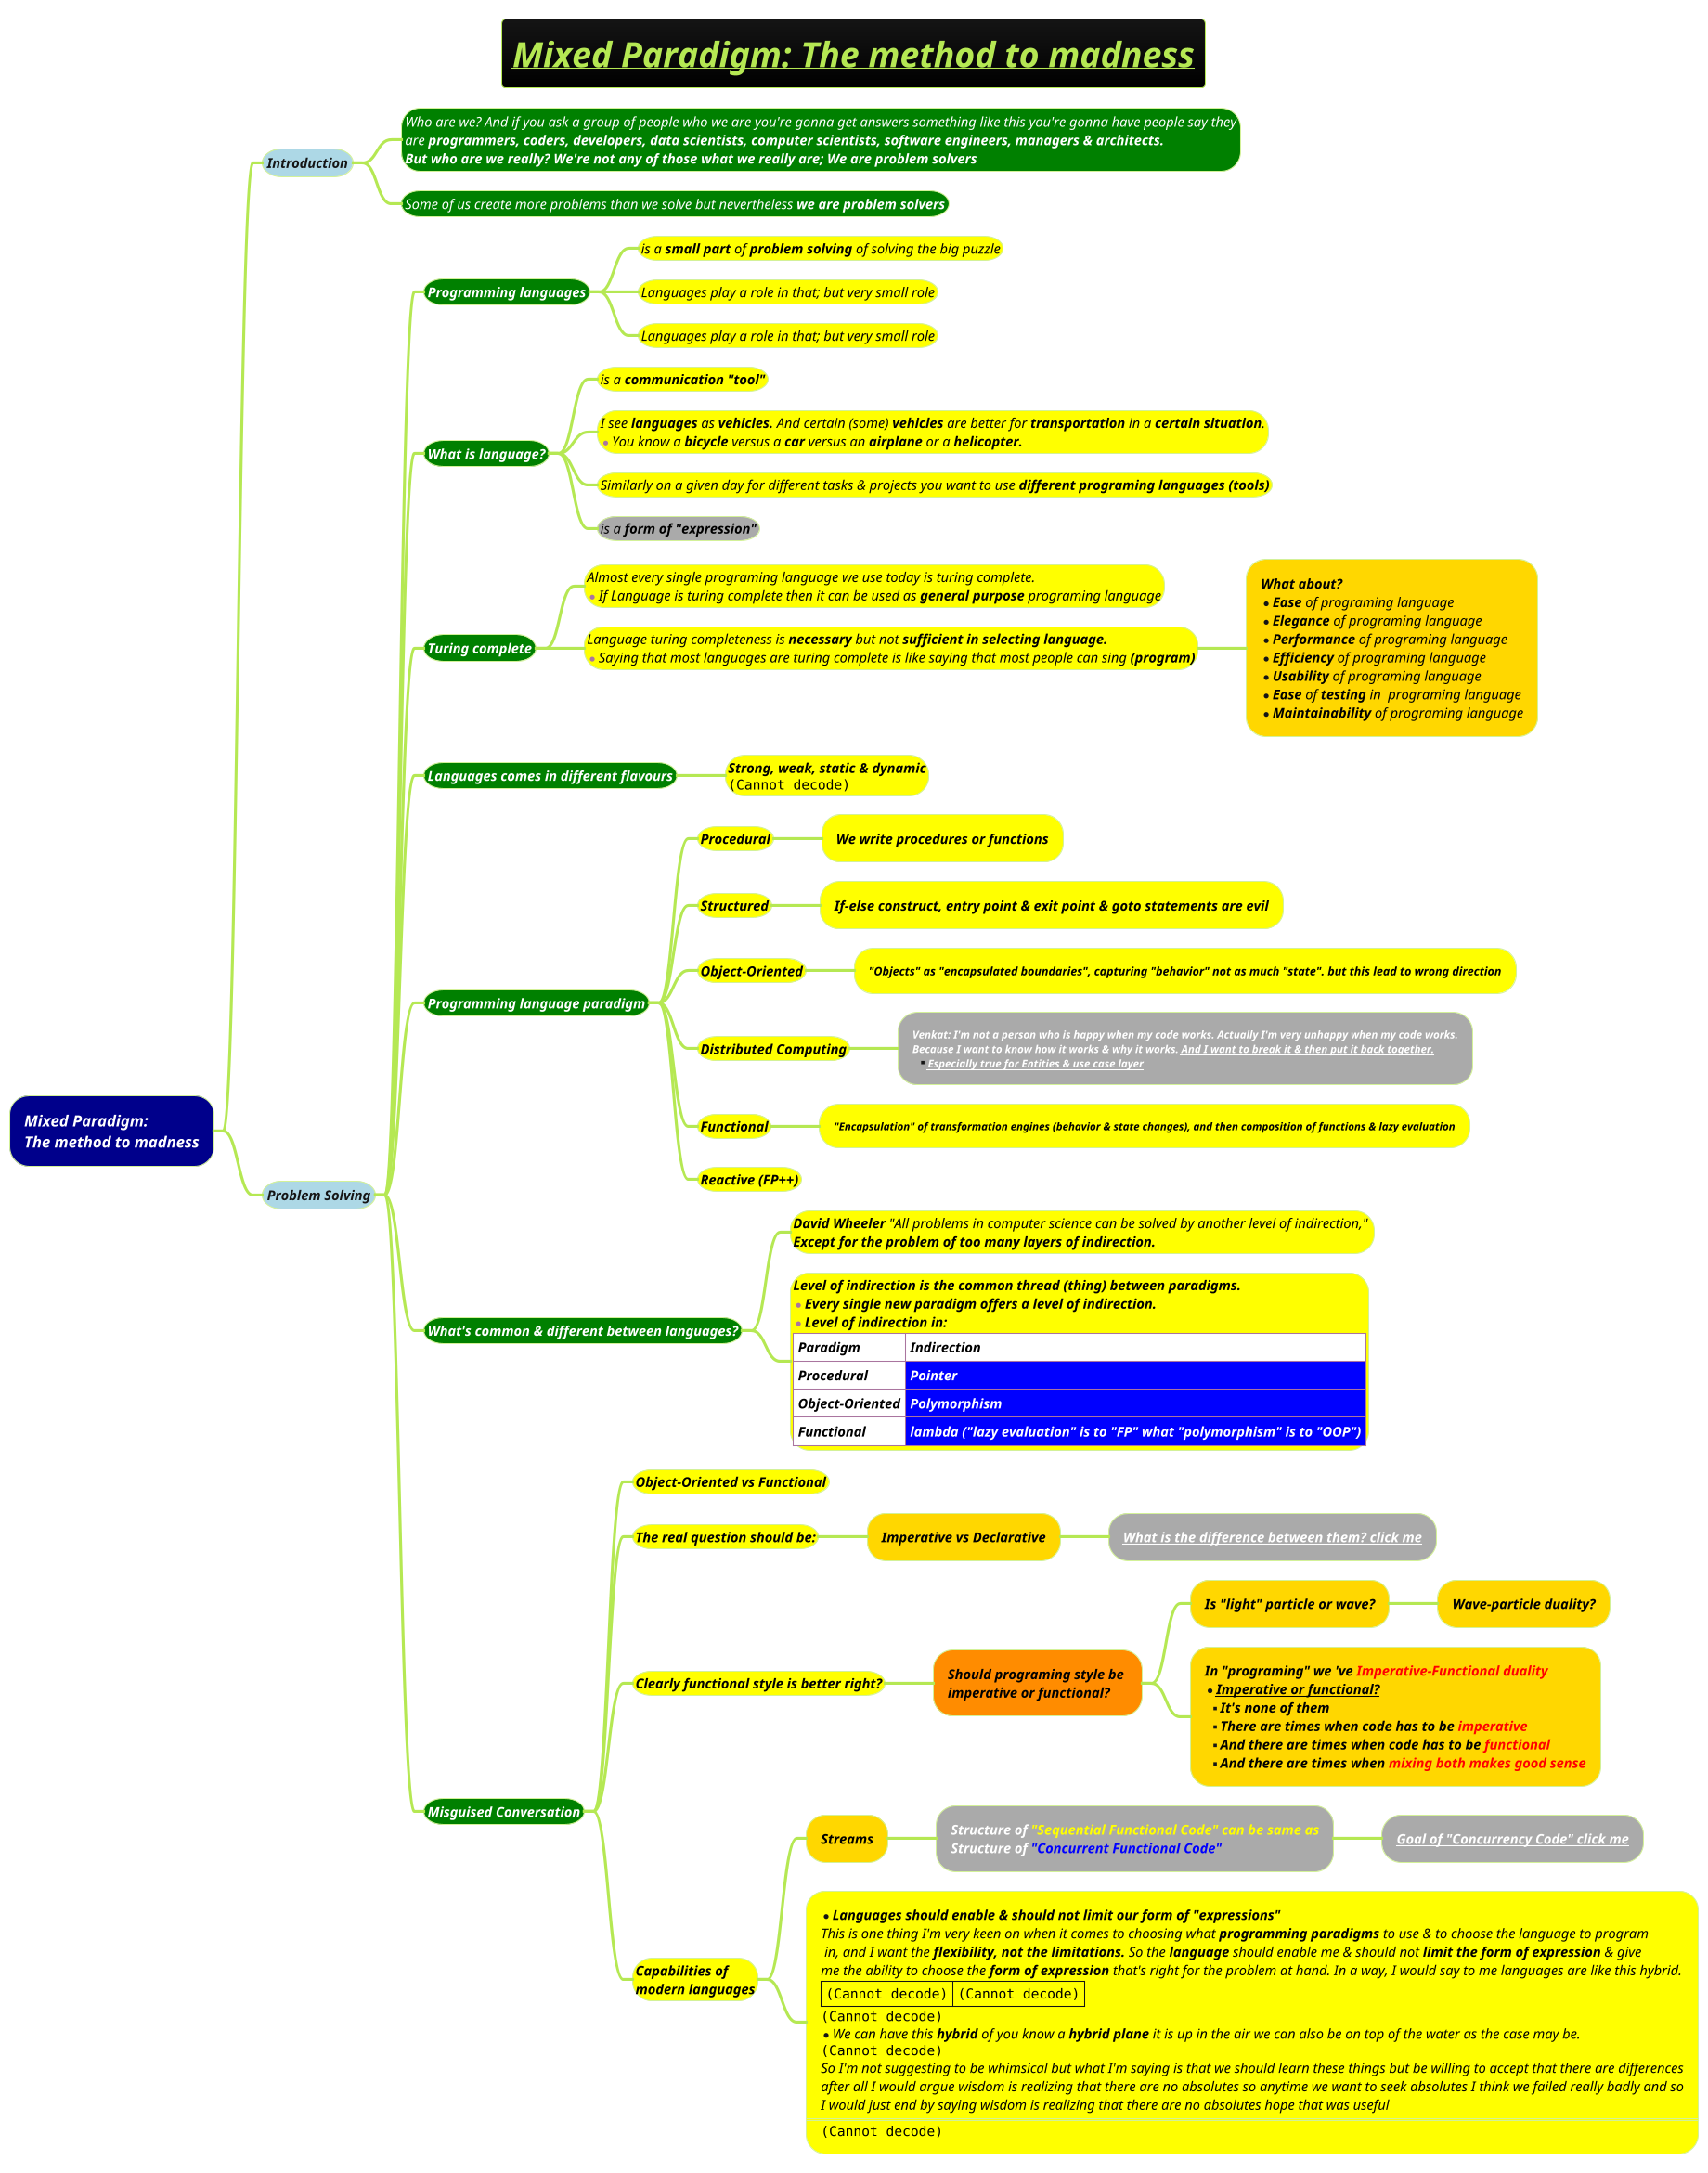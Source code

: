 @startmindmap
title =<b><i><u>Mixed Paradigm: The method to madness
!theme hacker

*[#darkblue] <color #white><i>Mixed Paradigm:\n<color #white><i>The method to madness
**[#lightblue] <i>Introduction
***[#green]:<size:14><color #white><i>Who are we? And if you ask a group of people who we are you're gonna get answers something like this you're gonna have people say they
<size:14><color #white><i>are <b>programmers, coders, developers, data scientists, computer scientists, software engineers, managers & architects.
<size:14><color #white><i><b>But who are we really? We're not any of those what we really are; **We are problem solvers**;
***[#green] <size:14><color #white><i>Some of us create more problems than we solve but nevertheless <b>we are problem solvers
**[#lightblue] <i>Problem Solving
***[#green] <size:14><color #white><i><b>Programming languages
****[#yellow] <size:14><color #black><i>is a **small part** of <b>problem solving</b> of solving the big puzzle
****[#yellow] <size:14><color #black><i>Languages play a role in that; but very small role
****[#yellow] <size:14><color #black><i>Languages play a role in that; but very small role
***[#green] <size:14><color #white><i><b>What is language?
****[#yellow] <size:14><color #black><i>is a <b>communication "tool"
****[#yellow]:<size:14><color #black><i>I see **languages** as **vehicles.** And certain (some) **vehicles** are better for **transportation** in a **certain situation**.
*<size:14><color #black><i>You know a **bicycle** versus a **car** versus an **airplane** or a <b>helicopter.;
****[#yellow] <size:14><color #black><i>Similarly on a given day for different tasks & projects you want to use <b>different programing languages (tools)
****[#a] <size:14><color #black><i>is a <b>form of "expression"
***[#green] <size:14><color #white><i><b>Turing complete
****[#yellow] <size:14><color #black><i>Almost every single programing language we use today is turing complete. \n*<size:14><color #black><i>If Language is turing complete then it can be used as **general purpose** programing language

****[#yellow] <size:14><color #black><i>Language turing completeness is **necessary** but not <b>sufficient in selecting language.\n*<size:14><color #black><i>Saying that most languages are turing complete is like saying that most people can sing <b>(program)
*****[#gold]:<size:14><color #black><i><b>What about?
*<size:14><color #black><i>**Ease** of programing language
*<size:14><color #black><i>**Elegance** of programing language
*<size:14><color #black><i>**Performance** of programing language
*<size:14><color #black><i>**Efficiency** of programing language
*<size:14><color #black><i>**Usability** of programing language
*<size:14><color #black><i>**Ease** of **testing** in  programing language
*<size:14><color #black><i>**Maintainability** of programing language;
***[#green] <size:14><color #white><i><b>Languages comes in different flavours
****[#yellow] <size:14><color #black><i><b>Strong, weak, static & dynamic\n<img:images/img_212.png{scale=.6}>
***[#green] <size:14><color #white><i><b>Programming language paradigm</b>
****[#yellow] <size:14><color #black><i><b>Procedural
*****[#yellow] <size:14><color #black><i><b>We write procedures or functions
****[#yellow] <size:14><color #black><i><b>Structured
*****[#yellow] <size:14><color #black><i><b>If-else construct, entry point & exit point & goto statements are evil
****[#yellow] <size:14><color #black><i><b>Object-Oriented
*****[#yellow] <size:12><color #black><i><b>"Objects" as "encapsulated boundaries", capturing "behavior" not as much "state". but this lead to wrong direction
****[#yellow] <size:14><color #black><i><b>Distributed Computing
*****[#a] <size:11><color #white><i><b>Venkat: I'm not a person who is happy when my code works. Actually I'm very unhappy when my code works.\n<size:11><color #white><i><b>Because I want to know how it works & why it works. <u>And I want to break it & then put it back together.\n**<size:11><color #white><i><b><u>Especially true for Entities & use case layer
****[#yellow] <size:14><color #black><i><b>Functional
*****[#yellow] <size:11><color #black><i><b>"Encapsulation" of transformation engines (behavior & state changes), and then composition of functions & lazy evaluation
****[#yellow] <size:14><color #black><i><b>Reactive (FP++)
***[#green] <size:14><color #white><i><b>What's common & different between languages?
****[#yellow] <size:14><color #black><i><b>David Wheeler</b> "All problems in computer science can be solved by another level of indirection," \n<size:14><color #black><i><b><u>Except for the problem of too many layers of indirection.
****[#yellow]:<size:14><color #black><i><b>Level of indirection is the common thread (thing) between paradigms.</b>
*<size:14><color #black><i><b>Every single new paradigm offers a level of indirection.
*<size:14><color #black><i><b>Level of indirection in:
|<#white><size:14><color #black><i><b>Paradigm|<#white><size:14><color #black><i><b>Indirection|
|<#white><size:14><color #black><i><b>Procedural|<#blue><size:14><color #white><i><b>Pointer|
|<#white><size:14><color #black><i><b>Object-Oriented|<#blue><size:14><color #white><i><b>Polymorphism|
|<#white><size:14><color #black><i><b>Functional|<#blue><size:14><color #white><i><b>lambda ("lazy evaluation" is to "FP" what "polymorphism" is to "OOP")|;
***[#green] <size:14><color #white><i><b>Misguised Conversation
****[#yellow] <size:14><color #black><i><b>Object-Oriented vs Functional
****[#yellow] <size:14><color #black><i><b>The real question should be:
*****[#gold] <size:14><color #black><i><b>Imperative vs Declarative
******[#a] <size:14><color #black><i><b>[[docs/3-programming-languages/Venkat-Subramaniam/Imperative-vs-Functional-Which-one-to-Choose.puml What is the difference between them? click me]]
****[#yellow] <size:14><color #black><i><b>Clearly functional style is better right?
*****[#darkorange] <size:14><color #black><i><b>Should programing style be \n<size:14><color #black><i><b>imperative or functional?
******[#gold] <size:14><color #black><i><b>Is "light" particle or wave?
*******[#gold] <size:14><color #black><i><b>Wave-particle duality?
******[#gold]:<size:14><color #black><i><b>In "programing" we 've <color #red>Imperative-Functional duality
*<u><size:14><color #black><i><b>Imperative or functional?
**<size:14><color #black><i><b>It's none of them
**<size:14><color #black><i><b>There are times when code has to be <color #red>imperative
**<size:14><color #black><i><b>And there are times when code has to be <color #red>functional
**<size:14><color #black><i><b>And there are times when <color #red>mixing both makes good sense ;
****[#yellow] <size:14><color #black><i><b>Capabilities of \n<size:14><color #black><i><b>modern languages
*****[#gold] <size:14><color #black><i><b>Streams
******[#a] <size:14><color #white><i><b>Structure of <color #yellow>"Sequential Functional Code" can be same as\n<size:14><color #white><i><b>Structure of <color #blue>"Concurrent Functional Code"
*******[#a] <size:14><color #white><i><b>[[docs/3-programming-languages/Venkat-Subramaniam/Concurrency-and-Parallelism/images/img_1.png Goal of "Concurrency Code" click me]]
*****[#yellow]:*<size:14><color #black><i><b>Languages should enable & should not limit our form of "expressions"
<size:14><color #black><i>This is one thing I'm very keen on when it comes to choosing what **programming paradigms** to use & to choose the language to program
<size:14><color #black><i> in, and I want the **flexibility, not the limitations.** So the **language** should enable me & should not **limit the form of expression** & give
<size:14><color #black><i>me the ability to choose the **form of expression** that's right for the problem at hand. In a way, I would say to me languages are like this hybrid.
|<img:images/img_214.png{scale=1}>|<img:images/img_215.png{scale=1.48}>|
<img:images/img_216.png{scale=.8}>
*<size:14><color #black><i>We can have this **hybrid** of you know a **hybrid plane** it is up in the air we can also be on top of the water as the case may be.
<img:images/img_217.png{scale=.8}>
<size:14><color #black><i>So I'm not suggesting to be whimsical but what I'm saying is that we should learn these things but be willing to accept that there are differences
<size:14><color #black><i>after all I would argue wisdom is realizing that there are no absolutes so anytime we want to seek absolutes I think we failed really badly and so
<size:14><color #black><i>I would just end by saying wisdom is realizing that there are no absolutes hope that was useful
====
<img:images/img_218.png{scale=.8}>;
@endmindmap


